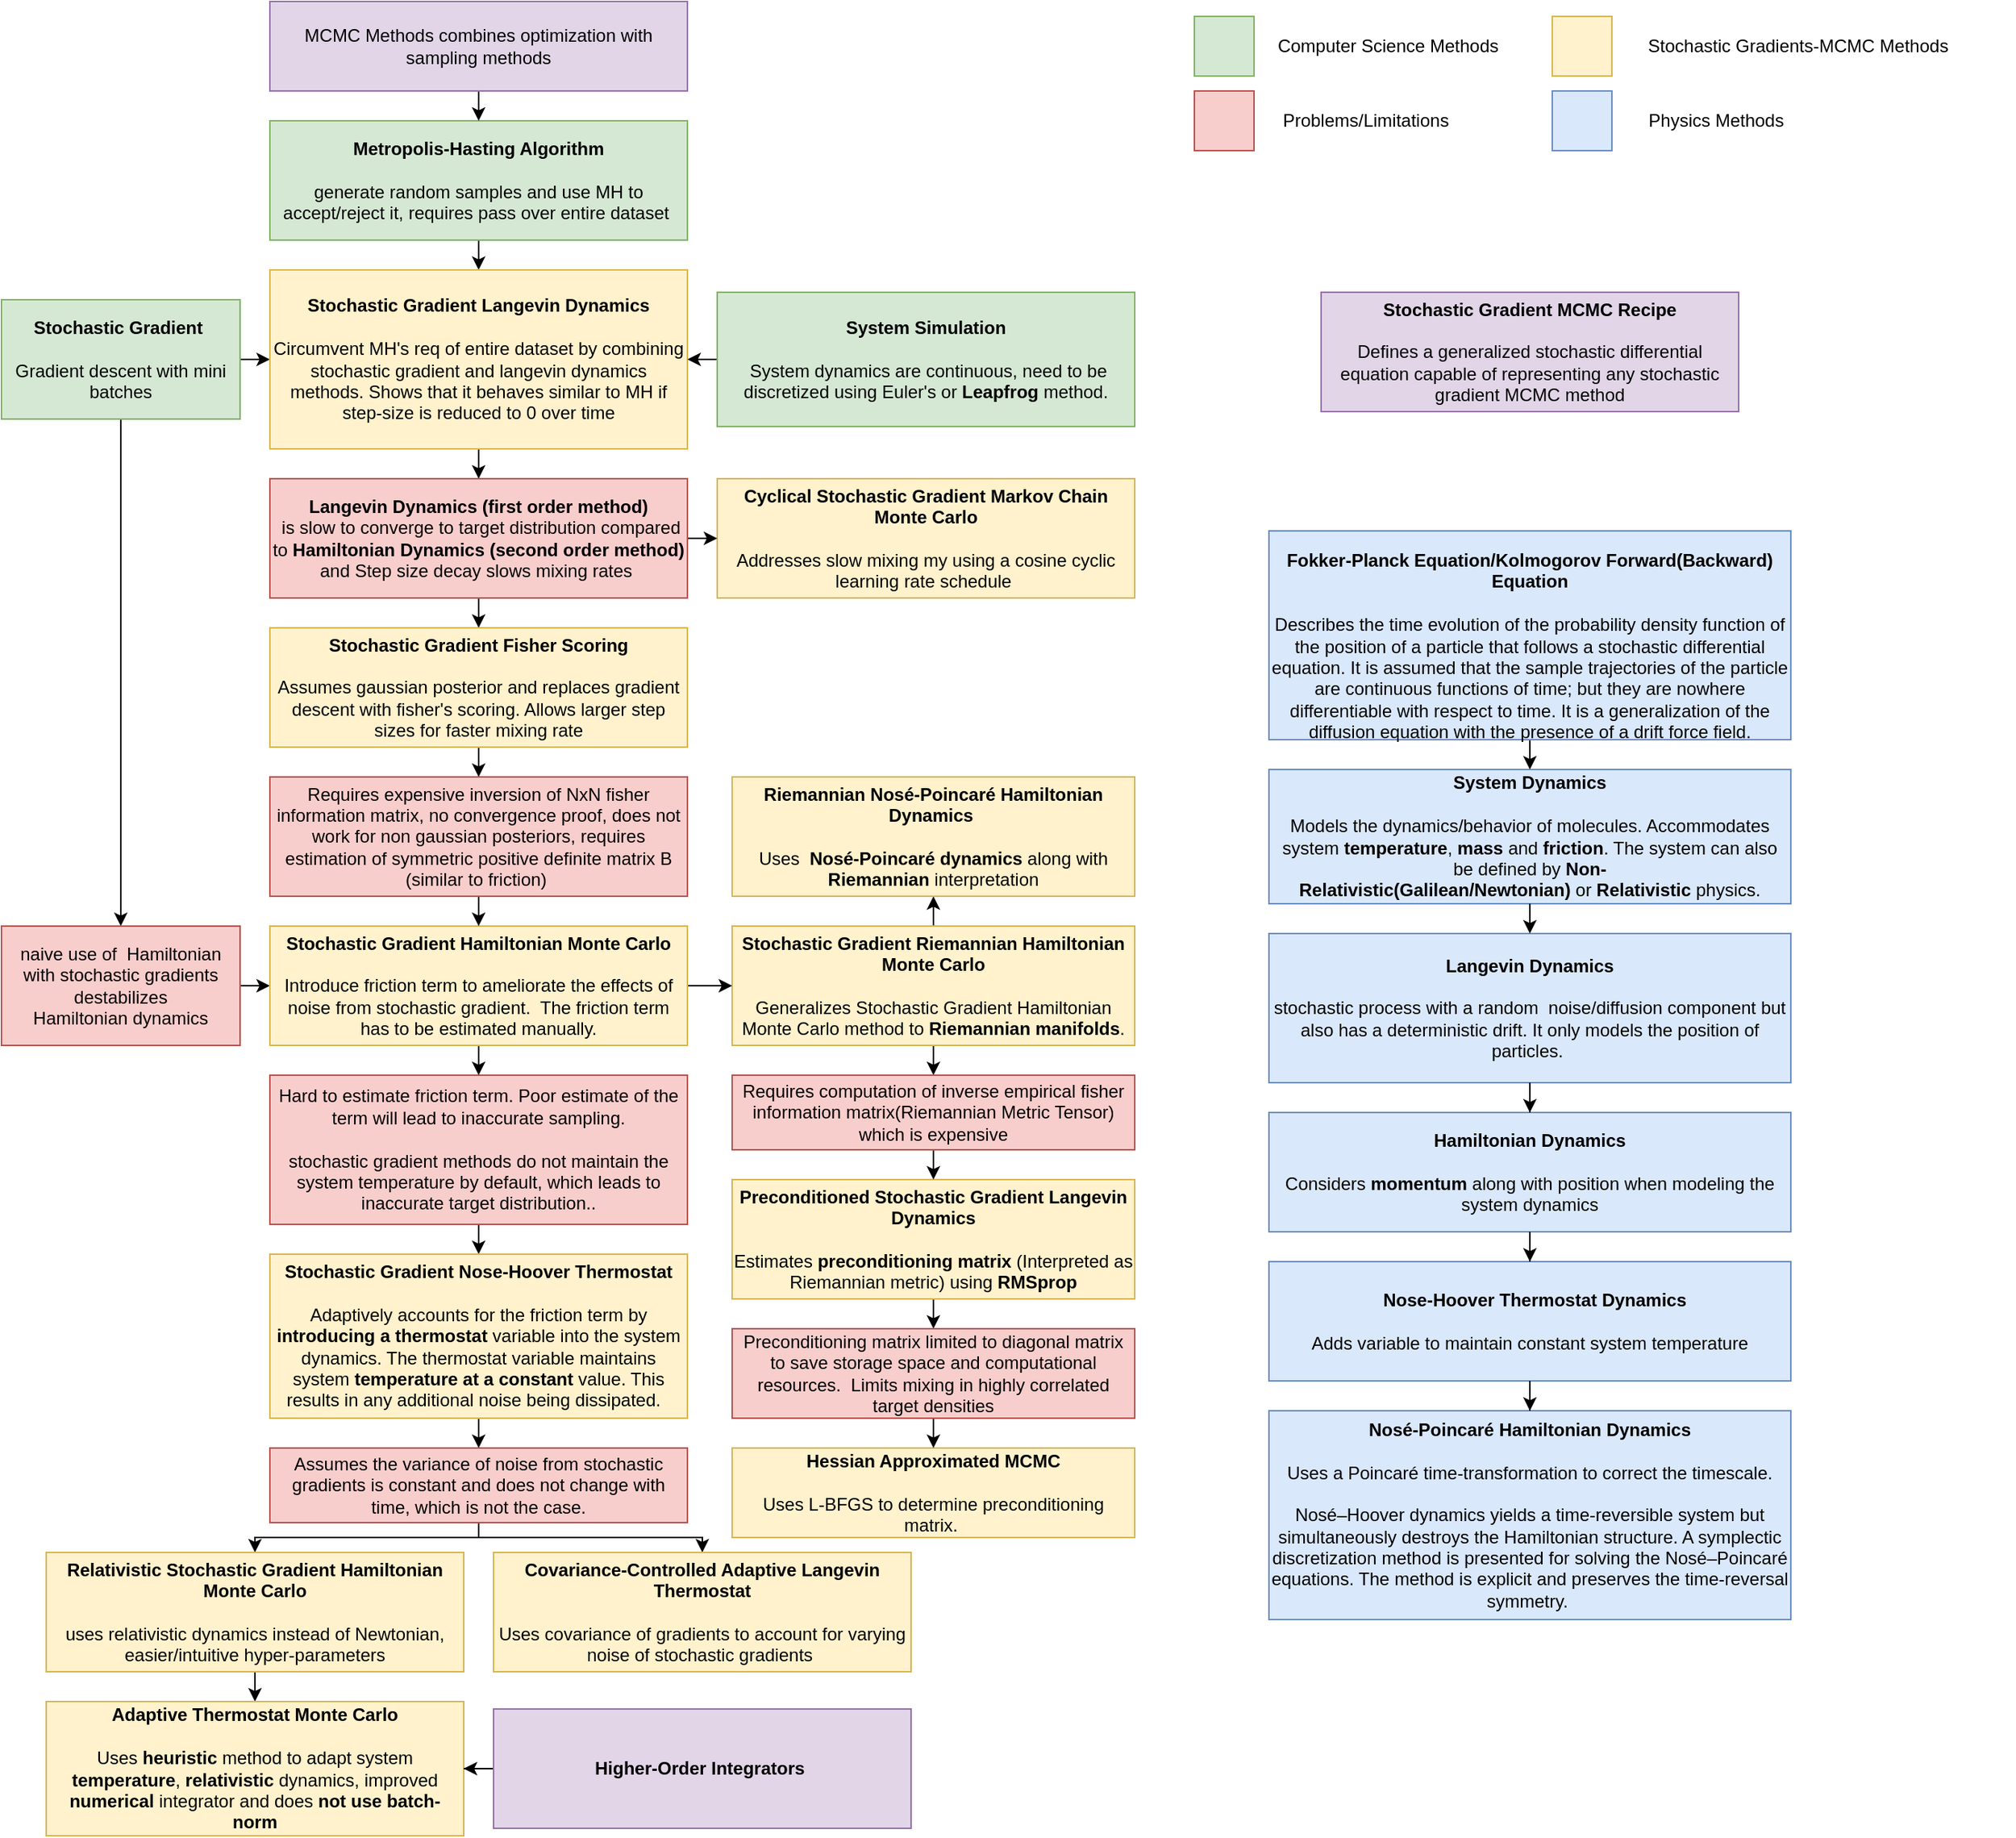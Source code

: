 <mxfile version="13.8.3" type="google"><diagram id="GY99wYXVKQ7MhWNbkKi1" name="Page-1"><mxGraphModel dx="2031" dy="1089" grid="1" gridSize="10" guides="1" tooltips="1" connect="1" arrows="1" fold="1" page="1" pageScale="1" pageWidth="850" pageHeight="1100" math="0" shadow="0"><root><mxCell id="0"/><mxCell id="1" parent="0"/><mxCell id="SmzTbMD5LLCjKvLS1s7G-27" style="edgeStyle=orthogonalEdgeStyle;rounded=0;orthogonalLoop=1;jettySize=auto;html=1;exitX=1;exitY=0.5;exitDx=0;exitDy=0;entryX=0;entryY=0.5;entryDx=0;entryDy=0;" parent="1" source="ypCQerRzlXeit3SWyfV3-3" target="vO_UqNPNQPTQiPW00Bje-7" edge="1"><mxGeometry relative="1" as="geometry"/></mxCell><mxCell id="JEN5KSMnci0SAWsGzSnl-3" value="" style="edgeStyle=orthogonalEdgeStyle;rounded=0;orthogonalLoop=1;jettySize=auto;html=1;" parent="1" source="ypCQerRzlXeit3SWyfV3-3" target="JEN5KSMnci0SAWsGzSnl-2" edge="1"><mxGeometry relative="1" as="geometry"/></mxCell><mxCell id="ypCQerRzlXeit3SWyfV3-3" value="&lt;b&gt;Stochastic Gradient&amp;nbsp;&lt;br&gt;&lt;/b&gt;&lt;br&gt;Gradient descent with mini batches" style="whiteSpace=wrap;html=1;fillColor=#d5e8d4;strokeColor=#82b366;" parent="1" vertex="1"><mxGeometry y="200" width="160" height="80" as="geometry"/></mxCell><mxCell id="JEN5KSMnci0SAWsGzSnl-4" style="edgeStyle=orthogonalEdgeStyle;rounded=0;orthogonalLoop=1;jettySize=auto;html=1;exitX=1;exitY=0.5;exitDx=0;exitDy=0;entryX=0;entryY=0.5;entryDx=0;entryDy=0;" parent="1" source="JEN5KSMnci0SAWsGzSnl-2" target="SmzTbMD5LLCjKvLS1s7G-25" edge="1"><mxGeometry relative="1" as="geometry"/></mxCell><mxCell id="JEN5KSMnci0SAWsGzSnl-2" value="naive use of&amp;nbsp; Hamiltonian with stochastic gradients destabilizes Hamiltonian&amp;nbsp;dynamics" style="whiteSpace=wrap;html=1;fillColor=#f8cecc;strokeColor=#b85450;" parent="1" vertex="1"><mxGeometry y="620" width="160" height="80" as="geometry"/></mxCell><mxCell id="JEN5KSMnci0SAWsGzSnl-30" style="edgeStyle=orthogonalEdgeStyle;rounded=0;orthogonalLoop=1;jettySize=auto;html=1;exitX=0.5;exitY=1;exitDx=0;exitDy=0;entryX=0.5;entryY=0;entryDx=0;entryDy=0;" parent="1" source="JEN5KSMnci0SAWsGzSnl-26" target="ypCQerRzlXeit3SWyfV3-9" edge="1"><mxGeometry relative="1" as="geometry"/></mxCell><mxCell id="JEN5KSMnci0SAWsGzSnl-26" value="Hard to estimate friction term. Poor estimate of the term will lead to inaccurate sampling.&lt;br&gt;&lt;br&gt;stochastic gradient methods do not maintain the system temperature by default, which leads to inaccurate target distribution.." style="whiteSpace=wrap;html=1;fillColor=#f8cecc;strokeColor=#b85450;" parent="1" vertex="1"><mxGeometry x="180" y="720" width="280" height="100" as="geometry"/></mxCell><mxCell id="JEN5KSMnci0SAWsGzSnl-39" value="" style="edgeStyle=orthogonalEdgeStyle;rounded=0;sketch=0;orthogonalLoop=1;jettySize=auto;html=1;" parent="1" source="ypCQerRzlXeit3SWyfV3-9" target="JEN5KSMnci0SAWsGzSnl-38" edge="1"><mxGeometry relative="1" as="geometry"/></mxCell><mxCell id="ypCQerRzlXeit3SWyfV3-9" value="&lt;b&gt;Stochastic Gradient Nose-Hoover Thermostat&lt;/b&gt;&lt;br&gt;&lt;br&gt;Adaptively accounts for the friction term by &lt;b&gt;introducing a thermostat&lt;/b&gt; variable into the system dynamics. The thermostat variable maintains system &lt;b&gt;temperature at a constant &lt;/b&gt;value. This results in any additional noise being dissipated.&amp;nbsp;&amp;nbsp;" style="whiteSpace=wrap;html=1;fillColor=#fff2cc;strokeColor=#d6b656;" parent="1" vertex="1"><mxGeometry x="180" y="840" width="280" height="110" as="geometry"/></mxCell><mxCell id="JEN5KSMnci0SAWsGzSnl-41" style="edgeStyle=orthogonalEdgeStyle;rounded=0;sketch=0;orthogonalLoop=1;jettySize=auto;html=1;exitX=0.5;exitY=1;exitDx=0;exitDy=0;entryX=0.5;entryY=0;entryDx=0;entryDy=0;" parent="1" source="JEN5KSMnci0SAWsGzSnl-38" target="ypCQerRzlXeit3SWyfV3-10" edge="1"><mxGeometry relative="1" as="geometry"><Array as="points"><mxPoint x="320" y="1030"/><mxPoint x="470" y="1030"/></Array></mxGeometry></mxCell><mxCell id="vlcOWY5Qr9Wlizm_PVc_-9" style="edgeStyle=orthogonalEdgeStyle;rounded=0;orthogonalLoop=1;jettySize=auto;html=1;exitX=0.5;exitY=1;exitDx=0;exitDy=0;entryX=0.5;entryY=0;entryDx=0;entryDy=0;" parent="1" source="JEN5KSMnci0SAWsGzSnl-38" target="vlcOWY5Qr9Wlizm_PVc_-7" edge="1"><mxGeometry relative="1" as="geometry"><Array as="points"><mxPoint x="320" y="1030"/><mxPoint x="170" y="1030"/></Array></mxGeometry></mxCell><mxCell id="JEN5KSMnci0SAWsGzSnl-38" value="Assumes the variance of noise from stochastic gradients is constant and does not change with time, which is not the case." style="whiteSpace=wrap;html=1;fillColor=#f8cecc;strokeColor=#b85450;" parent="1" vertex="1"><mxGeometry x="180" y="970" width="280" height="50" as="geometry"/></mxCell><mxCell id="ypCQerRzlXeit3SWyfV3-10" value="&lt;b&gt;Covariance-Controlled Adaptive Langevin Thermostat&lt;/b&gt;&lt;br&gt;&lt;br&gt;Uses covariance of gradients to account for varying noise of stochastic gradients&amp;nbsp;" style="whiteSpace=wrap;html=1;fillColor=#fff2cc;strokeColor=#d6b656;" parent="1" vertex="1"><mxGeometry x="330" y="1040" width="280" height="80" as="geometry"/></mxCell><mxCell id="JEN5KSMnci0SAWsGzSnl-59" style="edgeStyle=orthogonalEdgeStyle;rounded=0;sketch=0;orthogonalLoop=1;jettySize=auto;html=1;exitX=0.5;exitY=1;exitDx=0;exitDy=0;entryX=0.5;entryY=0;entryDx=0;entryDy=0;" parent="1" source="ypCQerRzlXeit3SWyfV3-16" target="JEN5KSMnci0SAWsGzSnl-56" edge="1"><mxGeometry relative="1" as="geometry"/></mxCell><mxCell id="1JXVNh4HpObEUzNUQCqd-8" style="edgeStyle=orthogonalEdgeStyle;rounded=0;orthogonalLoop=1;jettySize=auto;html=1;exitX=0.5;exitY=0;exitDx=0;exitDy=0;entryX=0.5;entryY=1;entryDx=0;entryDy=0;" parent="1" source="ypCQerRzlXeit3SWyfV3-16" target="JEN5KSMnci0SAWsGzSnl-65" edge="1"><mxGeometry relative="1" as="geometry"/></mxCell><mxCell id="ypCQerRzlXeit3SWyfV3-16" value="&lt;b&gt;Stochastic Gradient&amp;nbsp;&lt;/b&gt;&lt;b&gt;Riemannian&lt;/b&gt;&lt;b&gt;&amp;nbsp;Hamiltonian Monte Carlo&lt;/b&gt;&lt;br&gt;&lt;br&gt;Generalizes&amp;nbsp;Stochastic Gradient&amp;nbsp;Hamiltonian Monte Carlo method to &lt;b&gt;Riemannian manifolds&lt;/b&gt;." style="whiteSpace=wrap;html=1;fillColor=#fff2cc;strokeColor=#d6b656;" parent="1" vertex="1"><mxGeometry x="490" y="620" width="270" height="80" as="geometry"/></mxCell><mxCell id="SmzTbMD5LLCjKvLS1s7G-24" style="edgeStyle=orthogonalEdgeStyle;rounded=0;orthogonalLoop=1;jettySize=auto;html=1;exitX=0.5;exitY=1;exitDx=0;exitDy=0;entryX=0.5;entryY=0;entryDx=0;entryDy=0;" parent="1" source="vO_UqNPNQPTQiPW00Bje-1" target="vO_UqNPNQPTQiPW00Bje-7" edge="1"><mxGeometry relative="1" as="geometry"/></mxCell><mxCell id="vO_UqNPNQPTQiPW00Bje-1" value="&lt;b&gt;Metropolis-Hasting Algorithm&lt;/b&gt;&lt;br&gt;&lt;br&gt;generate random samples and use MH to accept/reject it, requires pass over entire dataset&amp;nbsp;" style="whiteSpace=wrap;html=1;fillColor=#d5e8d4;strokeColor=#82b366;" parent="1" vertex="1"><mxGeometry x="180" y="80" width="280" height="80" as="geometry"/></mxCell><mxCell id="JEN5KSMnci0SAWsGzSnl-21" style="edgeStyle=orthogonalEdgeStyle;rounded=0;orthogonalLoop=1;jettySize=auto;html=1;exitX=0.5;exitY=1;exitDx=0;exitDy=0;" parent="1" source="vO_UqNPNQPTQiPW00Bje-7" target="JEN5KSMnci0SAWsGzSnl-20" edge="1"><mxGeometry relative="1" as="geometry"/></mxCell><mxCell id="vO_UqNPNQPTQiPW00Bje-7" value="&lt;b&gt;Stochastic Gradient Langevin Dynamics&lt;/b&gt;&lt;br&gt;&lt;br&gt;Circumvent MH's req of entire dataset by combining stochastic gradient and langevin dynamics methods. Shows that it behaves similar to MH if step-size is reduced to 0 over time" style="whiteSpace=wrap;html=1;fillColor=#fff2cc;strokeColor=#d6b656;" parent="1" vertex="1"><mxGeometry x="180" y="180" width="280" height="120" as="geometry"/></mxCell><mxCell id="-ex1H2-uw87-OGOp_tXR-3" value="&lt;b&gt;Cyclical Stochastic Gradient Markov Chain Monte Carlo&lt;br&gt;&lt;br&gt;&lt;/b&gt;Addresses slow mixing my using a cosine cyclic learning rate schedule&amp;nbsp;" style="whiteSpace=wrap;html=1;fillColor=#fff2cc;strokeColor=#d6b656;" parent="1" vertex="1"><mxGeometry x="480" y="320" width="280" height="80" as="geometry"/></mxCell><mxCell id="JEN5KSMnci0SAWsGzSnl-29" style="edgeStyle=orthogonalEdgeStyle;rounded=0;orthogonalLoop=1;jettySize=auto;html=1;exitX=0.5;exitY=1;exitDx=0;exitDy=0;entryX=0.5;entryY=0;entryDx=0;entryDy=0;" parent="1" source="SmzTbMD5LLCjKvLS1s7G-25" target="JEN5KSMnci0SAWsGzSnl-26" edge="1"><mxGeometry relative="1" as="geometry"/></mxCell><mxCell id="JEN5KSMnci0SAWsGzSnl-55" style="edgeStyle=orthogonalEdgeStyle;rounded=0;sketch=0;orthogonalLoop=1;jettySize=auto;html=1;exitX=1;exitY=0.5;exitDx=0;exitDy=0;entryX=0;entryY=0.5;entryDx=0;entryDy=0;" parent="1" source="SmzTbMD5LLCjKvLS1s7G-25" target="ypCQerRzlXeit3SWyfV3-16" edge="1"><mxGeometry relative="1" as="geometry"/></mxCell><mxCell id="SmzTbMD5LLCjKvLS1s7G-25" value="&lt;b&gt;Stochastic Gradient Hamiltonian Monte Carlo&lt;/b&gt;&lt;br&gt;&lt;br&gt;Introduce friction term to ameliorate the effects of noise from stochastic gradient.&amp;nbsp; The friction term has to be estimated manually." style="whiteSpace=wrap;html=1;fillColor=#fff2cc;strokeColor=#d6b656;" parent="1" vertex="1"><mxGeometry x="180" y="620" width="280" height="80" as="geometry"/></mxCell><mxCell id="vlcOWY5Qr9Wlizm_PVc_-4" style="edgeStyle=orthogonalEdgeStyle;rounded=0;orthogonalLoop=1;jettySize=auto;html=1;exitX=0.5;exitY=1;exitDx=0;exitDy=0;entryX=0.5;entryY=0;entryDx=0;entryDy=0;" parent="1" source="JEN5KSMnci0SAWsGzSnl-49" target="vlcOWY5Qr9Wlizm_PVc_-3" edge="1"><mxGeometry relative="1" as="geometry"/></mxCell><mxCell id="JEN5KSMnci0SAWsGzSnl-49" value="&lt;b&gt;Preconditioned Stochastic Gradient Langevin Dynamics&lt;br&gt;&lt;/b&gt;&lt;br&gt;Estimates &lt;b&gt;preconditioning matrix&amp;nbsp;&lt;/b&gt;(Interpreted as Riemannian metric) using &lt;b&gt;RMSprop&lt;/b&gt;" style="whiteSpace=wrap;html=1;fillColor=#fff2cc;strokeColor=#d6b656;" parent="1" vertex="1"><mxGeometry x="490" y="790" width="270" height="80" as="geometry"/></mxCell><mxCell id="vlcOWY5Qr9Wlizm_PVc_-1" value="&lt;b&gt;Hessian Approximated MCMC&lt;br&gt;&lt;/b&gt;&lt;br&gt;Uses L-BFGS to determine preconditioning matrix.&amp;nbsp;" style="whiteSpace=wrap;html=1;fillColor=#fff2cc;strokeColor=#d6b656;" parent="1" vertex="1"><mxGeometry x="490" y="970" width="270" height="60" as="geometry"/></mxCell><mxCell id="-ex1H2-uw87-OGOp_tXR-5" style="edgeStyle=orthogonalEdgeStyle;rounded=0;orthogonalLoop=1;jettySize=auto;html=1;exitX=0;exitY=0.5;exitDx=0;exitDy=0;entryX=1;entryY=0.5;entryDx=0;entryDy=0;" parent="1" source="SmzTbMD5LLCjKvLS1s7G-22" target="vO_UqNPNQPTQiPW00Bje-7" edge="1"><mxGeometry relative="1" as="geometry"/></mxCell><mxCell id="SmzTbMD5LLCjKvLS1s7G-22" value="&lt;b&gt;System Simulation&lt;br&gt;&lt;/b&gt;&lt;br&gt;&amp;nbsp;System dynamics are continuous, need to be discretized using Euler's or &lt;b&gt;Leapfrog &lt;/b&gt;method." style="whiteSpace=wrap;html=1;fillColor=#d5e8d4;strokeColor=#82b366;" parent="1" vertex="1"><mxGeometry x="480" y="195" width="280" height="90" as="geometry"/></mxCell><mxCell id="JEN5KSMnci0SAWsGzSnl-65" value="&lt;b&gt;Riemannian Nosé-Poincaré Hamiltonian Dynamics&amp;nbsp;&lt;br&gt;&lt;/b&gt;&lt;br&gt;Uses&amp;nbsp;&lt;b&gt;&amp;nbsp;Nosé-Poincaré dynamics&lt;/b&gt; along with&lt;b&gt; Riemannian&amp;nbsp;&lt;/b&gt;interpretation" style="whiteSpace=wrap;html=1;fillColor=#fff2cc;strokeColor=#d6b656;" parent="1" vertex="1"><mxGeometry x="490" y="520" width="270" height="80" as="geometry"/></mxCell><mxCell id="JEN5KSMnci0SAWsGzSnl-19" value="" style="group;" parent="1" vertex="1" connectable="0"><mxGeometry x="800" y="10" width="550" height="90" as="geometry"/></mxCell><mxCell id="JEN5KSMnci0SAWsGzSnl-16" value="" style="group;" parent="JEN5KSMnci0SAWsGzSnl-19" vertex="1" connectable="0"><mxGeometry y="50" width="230" height="40" as="geometry"/></mxCell><mxCell id="JEN5KSMnci0SAWsGzSnl-7" value="" style="whiteSpace=wrap;html=1;fillColor=#f8cecc;strokeColor=#b85450;" parent="JEN5KSMnci0SAWsGzSnl-16" vertex="1"><mxGeometry width="40" height="40" as="geometry"/></mxCell><mxCell id="JEN5KSMnci0SAWsGzSnl-13" value="Problems/Limitations" style="text;html=1;strokeColor=none;fillColor=none;align=center;verticalAlign=middle;whiteSpace=wrap;" parent="JEN5KSMnci0SAWsGzSnl-16" vertex="1"><mxGeometry x="55" y="10" width="120" height="20" as="geometry"/></mxCell><mxCell id="JEN5KSMnci0SAWsGzSnl-17" value="" style="group;" parent="JEN5KSMnci0SAWsGzSnl-19" vertex="1" connectable="0"><mxGeometry width="230" height="40" as="geometry"/></mxCell><mxCell id="JEN5KSMnci0SAWsGzSnl-6" value="" style="whiteSpace=wrap;html=1;fillColor=#d5e8d4;strokeColor=#82b366;" parent="JEN5KSMnci0SAWsGzSnl-17" vertex="1"><mxGeometry width="40" height="40" as="geometry"/></mxCell><mxCell id="JEN5KSMnci0SAWsGzSnl-10" value="Computer Science Methods" style="text;html=1;strokeColor=none;fillColor=none;align=center;verticalAlign=middle;whiteSpace=wrap;" parent="JEN5KSMnci0SAWsGzSnl-17" vertex="1"><mxGeometry x="50" y="10" width="160" height="20" as="geometry"/></mxCell><mxCell id="JEN5KSMnci0SAWsGzSnl-14" value="" style="group;" parent="JEN5KSMnci0SAWsGzSnl-19" vertex="1" connectable="0"><mxGeometry x="240" y="50" width="230" height="40" as="geometry"/></mxCell><mxCell id="JEN5KSMnci0SAWsGzSnl-9" value="" style="whiteSpace=wrap;html=1;fillColor=#dae8fc;strokeColor=#6c8ebf;" parent="JEN5KSMnci0SAWsGzSnl-14" vertex="1"><mxGeometry width="40" height="40" as="geometry"/></mxCell><mxCell id="JEN5KSMnci0SAWsGzSnl-11" value="Physics Methods" style="text;html=1;strokeColor=none;fillColor=none;align=center;verticalAlign=middle;whiteSpace=wrap;" parent="JEN5KSMnci0SAWsGzSnl-14" vertex="1"><mxGeometry x="60" y="10" width="100" height="20" as="geometry"/></mxCell><mxCell id="JEN5KSMnci0SAWsGzSnl-15" value="" style="group;" parent="JEN5KSMnci0SAWsGzSnl-19" vertex="1" connectable="0"><mxGeometry x="240" width="270" height="40" as="geometry"/></mxCell><mxCell id="JEN5KSMnci0SAWsGzSnl-8" value="" style="whiteSpace=wrap;html=1;fillColor=#fff2cc;strokeColor=#d6b656;" parent="JEN5KSMnci0SAWsGzSnl-15" vertex="1"><mxGeometry width="40" height="40" as="geometry"/></mxCell><mxCell id="JEN5KSMnci0SAWsGzSnl-12" value="Stochastic Gradients-MCMC Methods" style="text;html=1;strokeColor=none;fillColor=none;align=center;verticalAlign=middle;whiteSpace=wrap;" parent="JEN5KSMnci0SAWsGzSnl-15" vertex="1"><mxGeometry x="60" y="10" width="210" height="20" as="geometry"/></mxCell><mxCell id="-ex1H2-uw87-OGOp_tXR-6" style="edgeStyle=orthogonalEdgeStyle;rounded=0;orthogonalLoop=1;jettySize=auto;html=1;exitX=1;exitY=0.5;exitDx=0;exitDy=0;entryX=0;entryY=0.5;entryDx=0;entryDy=0;" parent="1" source="JEN5KSMnci0SAWsGzSnl-20" target="-ex1H2-uw87-OGOp_tXR-3" edge="1"><mxGeometry relative="1" as="geometry"/></mxCell><mxCell id="1JXVNh4HpObEUzNUQCqd-2" value="" style="edgeStyle=orthogonalEdgeStyle;rounded=0;orthogonalLoop=1;jettySize=auto;html=1;" parent="1" source="JEN5KSMnci0SAWsGzSnl-20" target="1JXVNh4HpObEUzNUQCqd-1" edge="1"><mxGeometry relative="1" as="geometry"/></mxCell><mxCell id="JEN5KSMnci0SAWsGzSnl-20" value="&lt;b&gt;&lt;span&gt;Langevin Dynamics&amp;nbsp;&lt;/span&gt;(first order method)&lt;/b&gt;&lt;br&gt;&amp;nbsp;is slow to converge to target distribution compared to &lt;b&gt;Hamiltonian&amp;nbsp;&lt;/b&gt;&lt;b&gt;Dynamics (second order method)&lt;/b&gt; and&amp;nbsp;Step size decay slows mixing rates&amp;nbsp;" style="whiteSpace=wrap;html=1;fillColor=#f8cecc;strokeColor=#b85450;align=center;" parent="1" vertex="1"><mxGeometry x="180" y="320" width="280" height="80" as="geometry"/></mxCell><mxCell id="1JXVNh4HpObEUzNUQCqd-6" value="" style="edgeStyle=orthogonalEdgeStyle;rounded=0;orthogonalLoop=1;jettySize=auto;html=1;" parent="1" source="1JXVNh4HpObEUzNUQCqd-1" target="1JXVNh4HpObEUzNUQCqd-5" edge="1"><mxGeometry relative="1" as="geometry"/></mxCell><mxCell id="1JXVNh4HpObEUzNUQCqd-1" value="&lt;b&gt;Stochastic Gradient Fisher Scoring&lt;br&gt;&lt;/b&gt;&lt;br&gt;Assumes gaussian posterior and replaces gradient descent with fisher's scoring. Allows larger step sizes for faster mixing rate" style="whiteSpace=wrap;html=1;fillColor=#fff2cc;strokeColor=#d6b656;align=center;" parent="1" vertex="1"><mxGeometry x="180" y="420" width="280" height="80" as="geometry"/></mxCell><mxCell id="JEN5KSMnci0SAWsGzSnl-42" style="edgeStyle=orthogonalEdgeStyle;rounded=0;sketch=0;orthogonalLoop=1;jettySize=auto;html=1;exitX=0.5;exitY=1;exitDx=0;exitDy=0;entryX=0.5;entryY=0;entryDx=0;entryDy=0;" parent="1" source="JEN5KSMnci0SAWsGzSnl-31" target="vO_UqNPNQPTQiPW00Bje-1" edge="1"><mxGeometry relative="1" as="geometry"/></mxCell><mxCell id="JEN5KSMnci0SAWsGzSnl-31" value="MCMC Methods combines optimization with sampling methods" style="whiteSpace=wrap;html=1;fillColor=#e1d5e7;strokeColor=#9673a6;" parent="1" vertex="1"><mxGeometry x="180" width="280" height="60" as="geometry"/></mxCell><mxCell id="JEN5KSMnci0SAWsGzSnl-47" value="&lt;b&gt;Stochastic Gradient MCMC Recipe&lt;br&gt;&lt;/b&gt;&lt;br&gt;Defines a generalized stochastic differential equation capable of representing any stochastic gradient MCMC method" style="whiteSpace=wrap;html=1;fillColor=#e1d5e7;strokeColor=#9673a6;" parent="1" vertex="1"><mxGeometry x="885" y="195" width="280" height="80" as="geometry"/></mxCell><mxCell id="JEN5KSMnci0SAWsGzSnl-60" style="edgeStyle=orthogonalEdgeStyle;rounded=0;sketch=0;orthogonalLoop=1;jettySize=auto;html=1;exitX=0.5;exitY=1;exitDx=0;exitDy=0;entryX=0.5;entryY=0;entryDx=0;entryDy=0;" parent="1" source="JEN5KSMnci0SAWsGzSnl-56" target="JEN5KSMnci0SAWsGzSnl-49" edge="1"><mxGeometry relative="1" as="geometry"/></mxCell><mxCell id="JEN5KSMnci0SAWsGzSnl-56" value="Requires computation of inverse empirical fisher information matrix(Riemannian Metric Tensor) which is expensive" style="whiteSpace=wrap;html=1;fillColor=#f8cecc;strokeColor=#b85450;" parent="1" vertex="1"><mxGeometry x="490" y="720" width="270" height="50" as="geometry"/></mxCell><mxCell id="vlcOWY5Qr9Wlizm_PVc_-5" style="edgeStyle=orthogonalEdgeStyle;rounded=0;orthogonalLoop=1;jettySize=auto;html=1;exitX=0.5;exitY=1;exitDx=0;exitDy=0;entryX=0.5;entryY=0;entryDx=0;entryDy=0;" parent="1" source="vlcOWY5Qr9Wlizm_PVc_-3" target="vlcOWY5Qr9Wlizm_PVc_-1" edge="1"><mxGeometry relative="1" as="geometry"/></mxCell><mxCell id="vlcOWY5Qr9Wlizm_PVc_-3" value="Preconditioning matrix limited to diagonal matrix to save storage space and computational resources.&amp;nbsp; Limits mixing in highly correlated target densities" style="whiteSpace=wrap;html=1;fillColor=#f8cecc;strokeColor=#b85450;" parent="1" vertex="1"><mxGeometry x="490" y="890" width="270" height="60" as="geometry"/></mxCell><mxCell id="T-bCHE6mTgD71TsmuDN_-3" style="edgeStyle=orthogonalEdgeStyle;rounded=0;orthogonalLoop=1;jettySize=auto;html=1;exitX=0.5;exitY=1;exitDx=0;exitDy=0;entryX=0.5;entryY=0;entryDx=0;entryDy=0;" parent="1" source="vlcOWY5Qr9Wlizm_PVc_-7" target="T-bCHE6mTgD71TsmuDN_-1" edge="1"><mxGeometry relative="1" as="geometry"/></mxCell><mxCell id="vlcOWY5Qr9Wlizm_PVc_-7" value="&lt;b&gt;Relativistic Stochastic Gradient Hamiltonian Monte Carlo&lt;/b&gt;&lt;br&gt;&lt;br&gt;uses relativistic dynamics instead of Newtonian, easier/intuitive hyper-parameters" style="whiteSpace=wrap;html=1;fillColor=#fff2cc;strokeColor=#d6b656;" parent="1" vertex="1"><mxGeometry x="30" y="1040" width="280" height="80" as="geometry"/></mxCell><mxCell id="T-bCHE6mTgD71TsmuDN_-1" value="&lt;b&gt;Adaptive Thermostat Monte Carlo&lt;/b&gt;&lt;br&gt;&lt;br&gt;Uses &lt;b&gt;heuristic &lt;/b&gt;method to adapt system &lt;b&gt;temperature&lt;/b&gt;, &lt;b&gt;relativistic &lt;/b&gt;dynamics, improved &lt;b&gt;numerical &lt;/b&gt;integrator and does &lt;b&gt;not use batch-norm&lt;/b&gt;" style="whiteSpace=wrap;html=1;fillColor=#fff2cc;strokeColor=#d6b656;" parent="1" vertex="1"><mxGeometry x="30" y="1140" width="280" height="90" as="geometry"/></mxCell><mxCell id="l1-WZVMJnsjPSKs7oIXK-5" style="edgeStyle=orthogonalEdgeStyle;rounded=0;orthogonalLoop=1;jettySize=auto;html=1;entryX=1;entryY=0.5;entryDx=0;entryDy=0;" parent="1" source="T-bCHE6mTgD71TsmuDN_-4" target="T-bCHE6mTgD71TsmuDN_-1" edge="1"><mxGeometry relative="1" as="geometry"/></mxCell><mxCell id="T-bCHE6mTgD71TsmuDN_-4" value="&lt;b&gt;Higher-Order Integrators&amp;nbsp;&lt;/b&gt;&lt;br&gt;" style="whiteSpace=wrap;html=1;fillColor=#e1d5e7;strokeColor=#9673a6;" parent="1" vertex="1"><mxGeometry x="330" y="1145" width="280" height="80" as="geometry"/></mxCell><mxCell id="l1-WZVMJnsjPSKs7oIXK-7" value="" style="group" parent="1" vertex="1" connectable="0"><mxGeometry x="850" y="355" width="350" height="730" as="geometry"/></mxCell><mxCell id="SmzTbMD5LLCjKvLS1s7G-8" value="&lt;b&gt;System Dynamics&lt;br&gt;&lt;/b&gt;&lt;br&gt;Models the dynamics/behavior of molecules. Accommodates system&amp;nbsp;&lt;b&gt;temperature&lt;/b&gt;,&amp;nbsp;&lt;b&gt;mass&amp;nbsp;&lt;/b&gt;and&amp;nbsp;&lt;b&gt;friction&lt;/b&gt;. The system can also be defined by&amp;nbsp;&lt;b&gt;Non-Relativistic(Galilean/Newtonian)&lt;/b&gt;&amp;nbsp;or&amp;nbsp;&lt;b&gt;Relativistic&amp;nbsp;&lt;/b&gt;physics." style="whiteSpace=wrap;html=1;fillColor=#dae8fc;strokeColor=#6c8ebf;" parent="l1-WZVMJnsjPSKs7oIXK-7" vertex="1"><mxGeometry y="160" width="350" height="90" as="geometry"/></mxCell><mxCell id="SmzTbMD5LLCjKvLS1s7G-9" style="edgeStyle=orthogonalEdgeStyle;rounded=0;orthogonalLoop=1;jettySize=auto;html=1;exitX=0.5;exitY=1;exitDx=0;exitDy=0;entryX=0.5;entryY=0;entryDx=0;entryDy=0;" parent="l1-WZVMJnsjPSKs7oIXK-7" source="SmzTbMD5LLCjKvLS1s7G-3" target="SmzTbMD5LLCjKvLS1s7G-8" edge="1"><mxGeometry relative="1" as="geometry"/></mxCell><mxCell id="SmzTbMD5LLCjKvLS1s7G-3" value="&lt;b&gt;&lt;br&gt;Fokker-Planck Equation/Kolmogorov Forward(Backward) Equation&lt;br&gt;&lt;/b&gt;&lt;span&gt;&lt;br&gt;&lt;/span&gt;&lt;span&gt;Describes the time evolution of the probability density function of the position of a particle that follows a stochastic differential equation. It is assumed that the sample trajectories of the particle are continuous functions of time; but they are nowhere differentiable with respect to time. It is a generalization of the diffusion equation with the presence of a drift force field.&lt;/span&gt;&lt;span&gt;&lt;br&gt;&lt;/span&gt;" style="whiteSpace=wrap;html=1;fillColor=#dae8fc;strokeColor=#6c8ebf;" parent="l1-WZVMJnsjPSKs7oIXK-7" vertex="1"><mxGeometry width="350" height="140" as="geometry"/></mxCell><mxCell id="vO_UqNPNQPTQiPW00Bje-4" value="&lt;span&gt;&lt;b&gt;Langevin Dynamics&lt;/b&gt;&lt;br&gt;&lt;br&gt;stochastic&amp;nbsp;process with a random&amp;nbsp; noise/diffusion component but also has a deterministic drift. It only models the position of particles.&amp;nbsp;&lt;br&gt;&lt;/span&gt;" style="whiteSpace=wrap;html=1;fillColor=#dae8fc;strokeColor=#6c8ebf;" parent="l1-WZVMJnsjPSKs7oIXK-7" vertex="1"><mxGeometry y="270" width="350" height="100" as="geometry"/></mxCell><mxCell id="SmzTbMD5LLCjKvLS1s7G-17" style="edgeStyle=orthogonalEdgeStyle;rounded=0;orthogonalLoop=1;jettySize=auto;html=1;exitX=0.5;exitY=1;exitDx=0;exitDy=0;entryX=0.5;entryY=0;entryDx=0;entryDy=0;" parent="l1-WZVMJnsjPSKs7oIXK-7" source="SmzTbMD5LLCjKvLS1s7G-8" target="vO_UqNPNQPTQiPW00Bje-4" edge="1"><mxGeometry relative="1" as="geometry"/></mxCell><mxCell id="SmzTbMD5LLCjKvLS1s7G-6" value="&lt;b&gt;Hamiltonian Dynamics&lt;br&gt;&lt;/b&gt;&lt;br&gt;Considers &lt;b&gt;momentum &lt;/b&gt;along with position when modeling the system dynamics" style="whiteSpace=wrap;html=1;fillColor=#dae8fc;strokeColor=#6c8ebf;" parent="l1-WZVMJnsjPSKs7oIXK-7" vertex="1"><mxGeometry y="390" width="350" height="80" as="geometry"/></mxCell><mxCell id="l1-WZVMJnsjPSKs7oIXK-1" value="&lt;b&gt;&amp;nbsp;&lt;/b&gt;&lt;b&gt;&amp;nbsp;Nose-Hoover Thermostat&amp;nbsp;&lt;/b&gt;&lt;b&gt;Dynamics&lt;br&gt;&lt;/b&gt;&lt;br&gt;Adds variable to maintain constant system temperature" style="whiteSpace=wrap;html=1;fillColor=#dae8fc;strokeColor=#6c8ebf;" parent="l1-WZVMJnsjPSKs7oIXK-7" vertex="1"><mxGeometry y="490" width="350" height="80" as="geometry"/></mxCell><mxCell id="l1-WZVMJnsjPSKs7oIXK-2" value="" style="edgeStyle=orthogonalEdgeStyle;rounded=0;orthogonalLoop=1;jettySize=auto;html=1;" parent="l1-WZVMJnsjPSKs7oIXK-7" source="SmzTbMD5LLCjKvLS1s7G-6" target="l1-WZVMJnsjPSKs7oIXK-1" edge="1"><mxGeometry relative="1" as="geometry"/></mxCell><mxCell id="l1-WZVMJnsjPSKs7oIXK-3" value="&lt;b&gt;Nosé-Poincaré Hamiltonian Dynamics&lt;br&gt;&amp;nbsp;&lt;br&gt;&lt;/b&gt;&lt;span&gt;Uses a Poincaré time-transformation to correct the timescale.&lt;br&gt;&lt;/span&gt;&lt;span&gt;&lt;br&gt;Nosé–Hoover dynamics yields a time-reversible system but simultaneously destroys the Hamiltonian structure. A symplectic discretization method is presented for solving the Nosé–Poincaré equations. The method is explicit and preserves the time-reversal symmetry.&amp;nbsp;&lt;/span&gt;&lt;span&gt;&lt;br&gt;&lt;/span&gt;" style="whiteSpace=wrap;html=1;fillColor=#dae8fc;strokeColor=#6c8ebf;" parent="l1-WZVMJnsjPSKs7oIXK-7" vertex="1"><mxGeometry y="590" width="350" height="140" as="geometry"/></mxCell><mxCell id="l1-WZVMJnsjPSKs7oIXK-4" value="" style="edgeStyle=orthogonalEdgeStyle;rounded=0;orthogonalLoop=1;jettySize=auto;html=1;" parent="l1-WZVMJnsjPSKs7oIXK-7" source="l1-WZVMJnsjPSKs7oIXK-1" target="l1-WZVMJnsjPSKs7oIXK-3" edge="1"><mxGeometry relative="1" as="geometry"/></mxCell><mxCell id="SmzTbMD5LLCjKvLS1s7G-7" value="" style="edgeStyle=orthogonalEdgeStyle;rounded=0;orthogonalLoop=1;jettySize=auto;html=1;" parent="l1-WZVMJnsjPSKs7oIXK-7" source="vO_UqNPNQPTQiPW00Bje-4" target="SmzTbMD5LLCjKvLS1s7G-6" edge="1"><mxGeometry relative="1" as="geometry"/></mxCell><mxCell id="1JXVNh4HpObEUzNUQCqd-7" style="edgeStyle=orthogonalEdgeStyle;rounded=0;orthogonalLoop=1;jettySize=auto;html=1;exitX=0.5;exitY=1;exitDx=0;exitDy=0;entryX=0.5;entryY=0;entryDx=0;entryDy=0;" parent="1" source="1JXVNh4HpObEUzNUQCqd-5" target="SmzTbMD5LLCjKvLS1s7G-25" edge="1"><mxGeometry relative="1" as="geometry"/></mxCell><mxCell id="1JXVNh4HpObEUzNUQCqd-5" value="Requires expensive inversion of NxN fisher information matrix, no convergence proof, does not work for non gaussian posteriors, requires estimation of symmetric positive definite matrix B (similar to friction)&amp;nbsp;" style="whiteSpace=wrap;html=1;fillColor=#f8cecc;strokeColor=#b85450;align=center;" parent="1" vertex="1"><mxGeometry x="180" y="520" width="280" height="80" as="geometry"/></mxCell></root></mxGraphModel></diagram></mxfile>